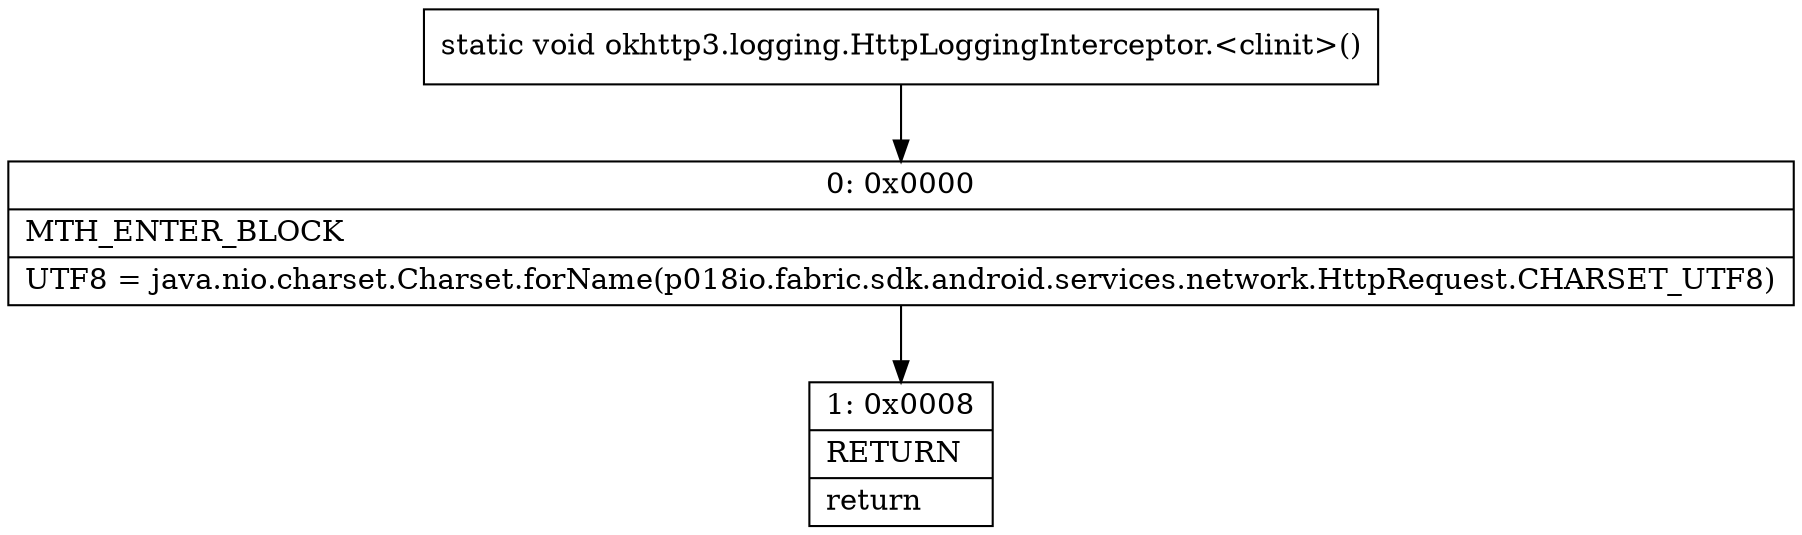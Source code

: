digraph "CFG forokhttp3.logging.HttpLoggingInterceptor.\<clinit\>()V" {
Node_0 [shape=record,label="{0\:\ 0x0000|MTH_ENTER_BLOCK\l|UTF8 = java.nio.charset.Charset.forName(p018io.fabric.sdk.android.services.network.HttpRequest.CHARSET_UTF8)\l}"];
Node_1 [shape=record,label="{1\:\ 0x0008|RETURN\l|return\l}"];
MethodNode[shape=record,label="{static void okhttp3.logging.HttpLoggingInterceptor.\<clinit\>() }"];
MethodNode -> Node_0;
Node_0 -> Node_1;
}

